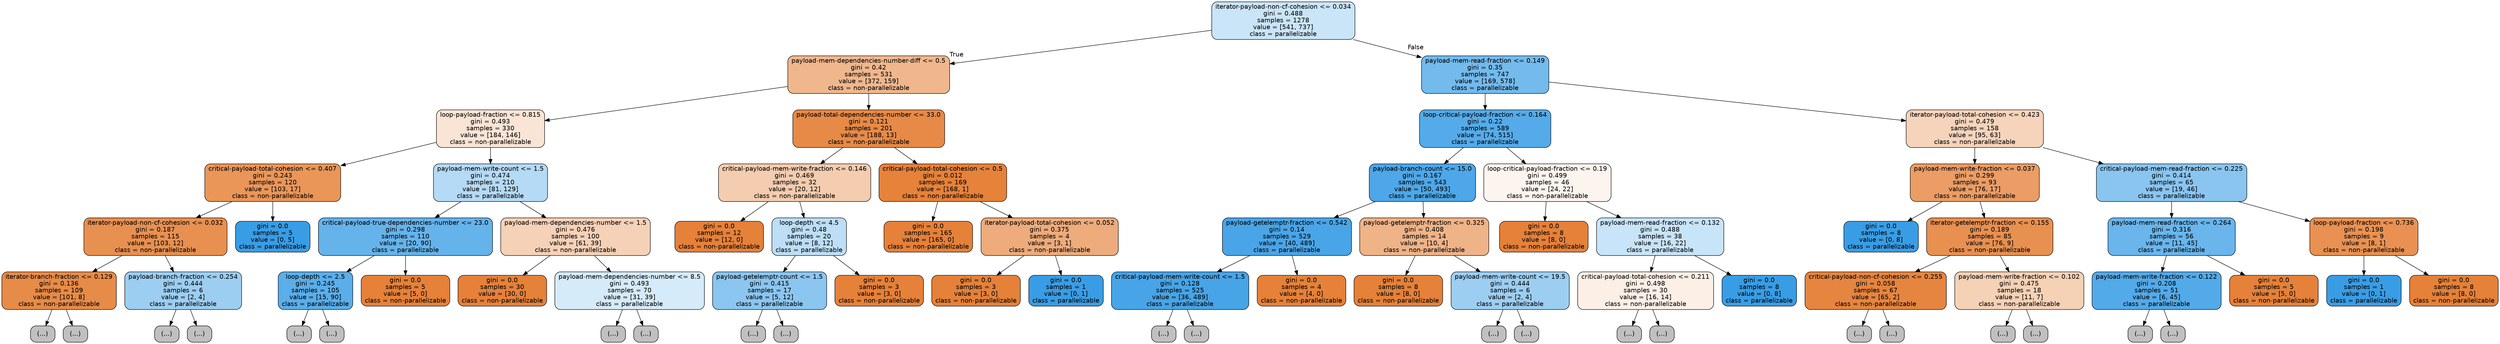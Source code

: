 digraph Tree {
node [shape=box, style="filled, rounded", color="black", fontname=helvetica] ;
edge [fontname=helvetica] ;
0 [label="iterator-payload-non-cf-cohesion <= 0.034\ngini = 0.488\nsamples = 1278\nvalue = [541, 737]\nclass = parallelizable", fillcolor="#399de544"] ;
1 [label="payload-mem-dependencies-number-diff <= 0.5\ngini = 0.42\nsamples = 531\nvalue = [372, 159]\nclass = non-parallelizable", fillcolor="#e5813992"] ;
0 -> 1 [labeldistance=2.5, labelangle=45, headlabel="True"] ;
2 [label="loop-payload-fraction <= 0.815\ngini = 0.493\nsamples = 330\nvalue = [184, 146]\nclass = non-parallelizable", fillcolor="#e5813935"] ;
1 -> 2 ;
3 [label="critical-payload-total-cohesion <= 0.407\ngini = 0.243\nsamples = 120\nvalue = [103, 17]\nclass = non-parallelizable", fillcolor="#e58139d5"] ;
2 -> 3 ;
4 [label="iterator-payload-non-cf-cohesion <= 0.032\ngini = 0.187\nsamples = 115\nvalue = [103, 12]\nclass = non-parallelizable", fillcolor="#e58139e1"] ;
3 -> 4 ;
5 [label="iterator-branch-fraction <= 0.129\ngini = 0.136\nsamples = 109\nvalue = [101, 8]\nclass = non-parallelizable", fillcolor="#e58139eb"] ;
4 -> 5 ;
6 [label="(...)", fillcolor="#C0C0C0"] ;
5 -> 6 ;
21 [label="(...)", fillcolor="#C0C0C0"] ;
5 -> 21 ;
26 [label="payload-branch-fraction <= 0.254\ngini = 0.444\nsamples = 6\nvalue = [2, 4]\nclass = parallelizable", fillcolor="#399de57f"] ;
4 -> 26 ;
27 [label="(...)", fillcolor="#C0C0C0"] ;
26 -> 27 ;
28 [label="(...)", fillcolor="#C0C0C0"] ;
26 -> 28 ;
29 [label="gini = 0.0\nsamples = 5\nvalue = [0, 5]\nclass = parallelizable", fillcolor="#399de5ff"] ;
3 -> 29 ;
30 [label="payload-mem-write-count <= 1.5\ngini = 0.474\nsamples = 210\nvalue = [81, 129]\nclass = parallelizable", fillcolor="#399de55f"] ;
2 -> 30 ;
31 [label="critical-payload-true-dependencies-number <= 23.0\ngini = 0.298\nsamples = 110\nvalue = [20, 90]\nclass = parallelizable", fillcolor="#399de5c6"] ;
30 -> 31 ;
32 [label="loop-depth <= 2.5\ngini = 0.245\nsamples = 105\nvalue = [15, 90]\nclass = parallelizable", fillcolor="#399de5d4"] ;
31 -> 32 ;
33 [label="(...)", fillcolor="#C0C0C0"] ;
32 -> 33 ;
38 [label="(...)", fillcolor="#C0C0C0"] ;
32 -> 38 ;
55 [label="gini = 0.0\nsamples = 5\nvalue = [5, 0]\nclass = non-parallelizable", fillcolor="#e58139ff"] ;
31 -> 55 ;
56 [label="payload-mem-dependencies-number <= 1.5\ngini = 0.476\nsamples = 100\nvalue = [61, 39]\nclass = non-parallelizable", fillcolor="#e581395c"] ;
30 -> 56 ;
57 [label="gini = 0.0\nsamples = 30\nvalue = [30, 0]\nclass = non-parallelizable", fillcolor="#e58139ff"] ;
56 -> 57 ;
58 [label="payload-mem-dependencies-number <= 8.5\ngini = 0.493\nsamples = 70\nvalue = [31, 39]\nclass = parallelizable", fillcolor="#399de534"] ;
56 -> 58 ;
59 [label="(...)", fillcolor="#C0C0C0"] ;
58 -> 59 ;
66 [label="(...)", fillcolor="#C0C0C0"] ;
58 -> 66 ;
71 [label="payload-total-dependencies-number <= 33.0\ngini = 0.121\nsamples = 201\nvalue = [188, 13]\nclass = non-parallelizable", fillcolor="#e58139ed"] ;
1 -> 71 ;
72 [label="critical-payload-mem-write-fraction <= 0.146\ngini = 0.469\nsamples = 32\nvalue = [20, 12]\nclass = non-parallelizable", fillcolor="#e5813966"] ;
71 -> 72 ;
73 [label="gini = 0.0\nsamples = 12\nvalue = [12, 0]\nclass = non-parallelizable", fillcolor="#e58139ff"] ;
72 -> 73 ;
74 [label="loop-depth <= 4.5\ngini = 0.48\nsamples = 20\nvalue = [8, 12]\nclass = parallelizable", fillcolor="#399de555"] ;
72 -> 74 ;
75 [label="payload-getelemptr-count <= 1.5\ngini = 0.415\nsamples = 17\nvalue = [5, 12]\nclass = parallelizable", fillcolor="#399de595"] ;
74 -> 75 ;
76 [label="(...)", fillcolor="#C0C0C0"] ;
75 -> 76 ;
77 [label="(...)", fillcolor="#C0C0C0"] ;
75 -> 77 ;
84 [label="gini = 0.0\nsamples = 3\nvalue = [3, 0]\nclass = non-parallelizable", fillcolor="#e58139ff"] ;
74 -> 84 ;
85 [label="critical-payload-total-cohesion <= 0.5\ngini = 0.012\nsamples = 169\nvalue = [168, 1]\nclass = non-parallelizable", fillcolor="#e58139fd"] ;
71 -> 85 ;
86 [label="gini = 0.0\nsamples = 165\nvalue = [165, 0]\nclass = non-parallelizable", fillcolor="#e58139ff"] ;
85 -> 86 ;
87 [label="iterator-payload-total-cohesion <= 0.052\ngini = 0.375\nsamples = 4\nvalue = [3, 1]\nclass = non-parallelizable", fillcolor="#e58139aa"] ;
85 -> 87 ;
88 [label="gini = 0.0\nsamples = 3\nvalue = [3, 0]\nclass = non-parallelizable", fillcolor="#e58139ff"] ;
87 -> 88 ;
89 [label="gini = 0.0\nsamples = 1\nvalue = [0, 1]\nclass = parallelizable", fillcolor="#399de5ff"] ;
87 -> 89 ;
90 [label="payload-mem-read-fraction <= 0.149\ngini = 0.35\nsamples = 747\nvalue = [169, 578]\nclass = parallelizable", fillcolor="#399de5b4"] ;
0 -> 90 [labeldistance=2.5, labelangle=-45, headlabel="False"] ;
91 [label="loop-critical-payload-fraction <= 0.164\ngini = 0.22\nsamples = 589\nvalue = [74, 515]\nclass = parallelizable", fillcolor="#399de5da"] ;
90 -> 91 ;
92 [label="payload-branch-count <= 15.0\ngini = 0.167\nsamples = 543\nvalue = [50, 493]\nclass = parallelizable", fillcolor="#399de5e5"] ;
91 -> 92 ;
93 [label="payload-getelemptr-fraction <= 0.542\ngini = 0.14\nsamples = 529\nvalue = [40, 489]\nclass = parallelizable", fillcolor="#399de5ea"] ;
92 -> 93 ;
94 [label="critical-payload-mem-write-count <= 1.5\ngini = 0.128\nsamples = 525\nvalue = [36, 489]\nclass = parallelizable", fillcolor="#399de5ec"] ;
93 -> 94 ;
95 [label="(...)", fillcolor="#C0C0C0"] ;
94 -> 95 ;
154 [label="(...)", fillcolor="#C0C0C0"] ;
94 -> 154 ;
157 [label="gini = 0.0\nsamples = 4\nvalue = [4, 0]\nclass = non-parallelizable", fillcolor="#e58139ff"] ;
93 -> 157 ;
158 [label="payload-getelemptr-fraction <= 0.325\ngini = 0.408\nsamples = 14\nvalue = [10, 4]\nclass = non-parallelizable", fillcolor="#e5813999"] ;
92 -> 158 ;
159 [label="gini = 0.0\nsamples = 8\nvalue = [8, 0]\nclass = non-parallelizable", fillcolor="#e58139ff"] ;
158 -> 159 ;
160 [label="payload-mem-write-count <= 19.5\ngini = 0.444\nsamples = 6\nvalue = [2, 4]\nclass = parallelizable", fillcolor="#399de57f"] ;
158 -> 160 ;
161 [label="(...)", fillcolor="#C0C0C0"] ;
160 -> 161 ;
162 [label="(...)", fillcolor="#C0C0C0"] ;
160 -> 162 ;
163 [label="loop-critical-payload-fraction <= 0.19\ngini = 0.499\nsamples = 46\nvalue = [24, 22]\nclass = non-parallelizable", fillcolor="#e5813915"] ;
91 -> 163 ;
164 [label="gini = 0.0\nsamples = 8\nvalue = [8, 0]\nclass = non-parallelizable", fillcolor="#e58139ff"] ;
163 -> 164 ;
165 [label="payload-mem-read-fraction <= 0.132\ngini = 0.488\nsamples = 38\nvalue = [16, 22]\nclass = parallelizable", fillcolor="#399de546"] ;
163 -> 165 ;
166 [label="critical-payload-total-cohesion <= 0.211\ngini = 0.498\nsamples = 30\nvalue = [16, 14]\nclass = non-parallelizable", fillcolor="#e5813920"] ;
165 -> 166 ;
167 [label="(...)", fillcolor="#C0C0C0"] ;
166 -> 167 ;
168 [label="(...)", fillcolor="#C0C0C0"] ;
166 -> 168 ;
183 [label="gini = 0.0\nsamples = 8\nvalue = [0, 8]\nclass = parallelizable", fillcolor="#399de5ff"] ;
165 -> 183 ;
184 [label="iterator-payload-total-cohesion <= 0.423\ngini = 0.479\nsamples = 158\nvalue = [95, 63]\nclass = non-parallelizable", fillcolor="#e5813956"] ;
90 -> 184 ;
185 [label="payload-mem-write-fraction <= 0.037\ngini = 0.299\nsamples = 93\nvalue = [76, 17]\nclass = non-parallelizable", fillcolor="#e58139c6"] ;
184 -> 185 ;
186 [label="gini = 0.0\nsamples = 8\nvalue = [0, 8]\nclass = parallelizable", fillcolor="#399de5ff"] ;
185 -> 186 ;
187 [label="iterator-getelemptr-fraction <= 0.155\ngini = 0.189\nsamples = 85\nvalue = [76, 9]\nclass = non-parallelizable", fillcolor="#e58139e1"] ;
185 -> 187 ;
188 [label="critical-payload-non-cf-cohesion <= 0.255\ngini = 0.058\nsamples = 67\nvalue = [65, 2]\nclass = non-parallelizable", fillcolor="#e58139f7"] ;
187 -> 188 ;
189 [label="(...)", fillcolor="#C0C0C0"] ;
188 -> 189 ;
194 [label="(...)", fillcolor="#C0C0C0"] ;
188 -> 194 ;
195 [label="payload-mem-write-fraction <= 0.102\ngini = 0.475\nsamples = 18\nvalue = [11, 7]\nclass = non-parallelizable", fillcolor="#e581395d"] ;
187 -> 195 ;
196 [label="(...)", fillcolor="#C0C0C0"] ;
195 -> 196 ;
199 [label="(...)", fillcolor="#C0C0C0"] ;
195 -> 199 ;
200 [label="critical-payload-mem-read-fraction <= 0.225\ngini = 0.414\nsamples = 65\nvalue = [19, 46]\nclass = parallelizable", fillcolor="#399de596"] ;
184 -> 200 ;
201 [label="payload-mem-read-fraction <= 0.264\ngini = 0.316\nsamples = 56\nvalue = [11, 45]\nclass = parallelizable", fillcolor="#399de5c1"] ;
200 -> 201 ;
202 [label="payload-mem-write-fraction <= 0.122\ngini = 0.208\nsamples = 51\nvalue = [6, 45]\nclass = parallelizable", fillcolor="#399de5dd"] ;
201 -> 202 ;
203 [label="(...)", fillcolor="#C0C0C0"] ;
202 -> 203 ;
214 [label="(...)", fillcolor="#C0C0C0"] ;
202 -> 214 ;
215 [label="gini = 0.0\nsamples = 5\nvalue = [5, 0]\nclass = non-parallelizable", fillcolor="#e58139ff"] ;
201 -> 215 ;
216 [label="loop-payload-fraction <= 0.736\ngini = 0.198\nsamples = 9\nvalue = [8, 1]\nclass = non-parallelizable", fillcolor="#e58139df"] ;
200 -> 216 ;
217 [label="gini = 0.0\nsamples = 1\nvalue = [0, 1]\nclass = parallelizable", fillcolor="#399de5ff"] ;
216 -> 217 ;
218 [label="gini = 0.0\nsamples = 8\nvalue = [8, 0]\nclass = non-parallelizable", fillcolor="#e58139ff"] ;
216 -> 218 ;
}